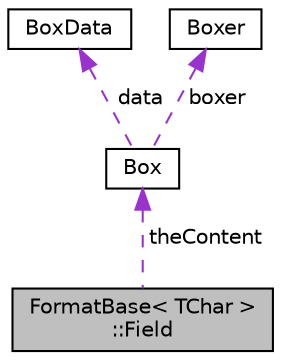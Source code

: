 digraph "FormatBase&lt; TChar &gt;::Field"
{
  edge [fontname="Helvetica",fontsize="10",labelfontname="Helvetica",labelfontsize="10"];
  node [fontname="Helvetica",fontsize="10",shape=record];
  Node1 [label="FormatBase\< TChar \>\l::Field",height=0.2,width=0.4,color="black", fillcolor="grey75", style="filled", fontcolor="black"];
  Node2 -> Node1 [dir="back",color="darkorchid3",fontsize="10",style="dashed",label=" theContent" ,fontname="Helvetica"];
  Node2 [label="Box",height=0.2,width=0.4,color="black", fillcolor="white", style="filled",URL="$classaworx_1_1lib_1_1boxing_1_1Box.html"];
  Node3 -> Node2 [dir="back",color="darkorchid3",fontsize="10",style="dashed",label=" data" ,fontname="Helvetica"];
  Node3 [label="BoxData",height=0.2,width=0.4,color="black", fillcolor="white", style="filled",URL="$structaworx_1_1lib_1_1boxing_1_1BoxData.html"];
  Node4 -> Node2 [dir="back",color="darkorchid3",fontsize="10",style="dashed",label=" boxer" ,fontname="Helvetica"];
  Node4 [label="Boxer",height=0.2,width=0.4,color="black", fillcolor="white", style="filled",URL="$classaworx_1_1lib_1_1boxing_1_1Boxer.html"];
}
